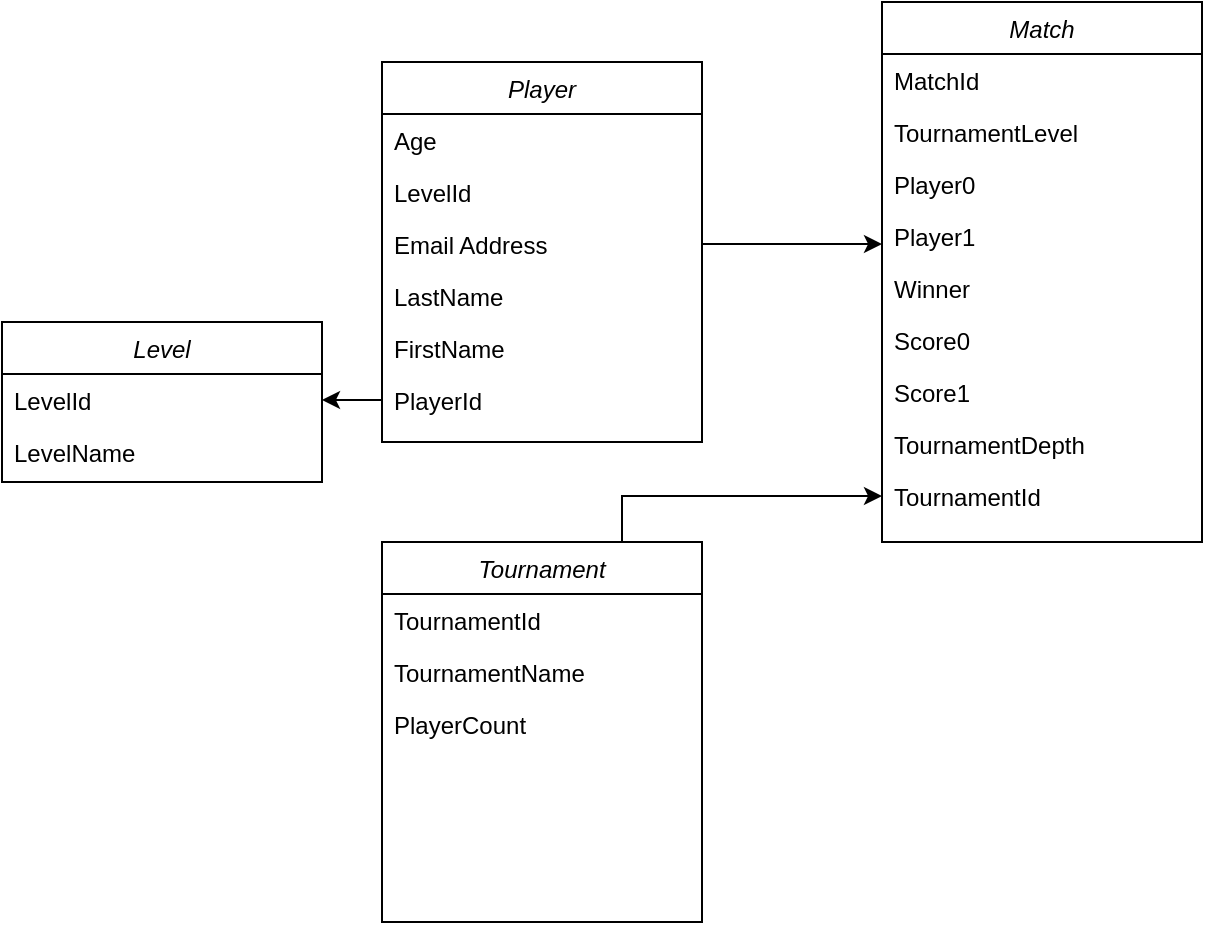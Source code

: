 <mxfile version="20.0.4" type="device"><diagram id="C5RBs43oDa-KdzZeNtuy" name="Page-1"><mxGraphModel dx="1550" dy="816" grid="1" gridSize="10" guides="1" tooltips="1" connect="1" arrows="1" fold="1" page="1" pageScale="1" pageWidth="827" pageHeight="1169" math="0" shadow="0"><root><mxCell id="WIyWlLk6GJQsqaUBKTNV-0"/><mxCell id="WIyWlLk6GJQsqaUBKTNV-1" parent="WIyWlLk6GJQsqaUBKTNV-0"/><mxCell id="zkfFHV4jXpPFQw0GAbJ--0" value="Player" style="swimlane;fontStyle=2;align=center;verticalAlign=top;childLayout=stackLayout;horizontal=1;startSize=26;horizontalStack=0;resizeParent=1;resizeLast=0;collapsible=1;marginBottom=0;rounded=0;shadow=0;strokeWidth=1;" parent="WIyWlLk6GJQsqaUBKTNV-1" vertex="1"><mxGeometry x="210" y="120" width="160" height="190" as="geometry"><mxRectangle x="230" y="140" width="160" height="26" as="alternateBounds"/></mxGeometry></mxCell><mxCell id="7JGBSjSEjL8514EbhpVe-0" value="Age" style="text;align=left;verticalAlign=top;spacingLeft=4;spacingRight=4;overflow=hidden;rotatable=0;points=[[0,0.5],[1,0.5]];portConstraint=eastwest;rounded=0;shadow=0;html=0;" parent="zkfFHV4jXpPFQw0GAbJ--0" vertex="1"><mxGeometry y="26" width="160" height="26" as="geometry"/></mxCell><mxCell id="7JGBSjSEjL8514EbhpVe-1" value="LevelId" style="text;align=left;verticalAlign=top;spacingLeft=4;spacingRight=4;overflow=hidden;rotatable=0;points=[[0,0.5],[1,0.5]];portConstraint=eastwest;rounded=0;shadow=0;html=0;" parent="zkfFHV4jXpPFQw0GAbJ--0" vertex="1"><mxGeometry y="52" width="160" height="26" as="geometry"/></mxCell><mxCell id="zkfFHV4jXpPFQw0GAbJ--3" value="Email Address" style="text;align=left;verticalAlign=top;spacingLeft=4;spacingRight=4;overflow=hidden;rotatable=0;points=[[0,0.5],[1,0.5]];portConstraint=eastwest;rounded=0;shadow=0;html=0;" parent="zkfFHV4jXpPFQw0GAbJ--0" vertex="1"><mxGeometry y="78" width="160" height="26" as="geometry"/></mxCell><mxCell id="zkfFHV4jXpPFQw0GAbJ--2" value="LastName" style="text;align=left;verticalAlign=top;spacingLeft=4;spacingRight=4;overflow=hidden;rotatable=0;points=[[0,0.5],[1,0.5]];portConstraint=eastwest;rounded=0;shadow=0;html=0;" parent="zkfFHV4jXpPFQw0GAbJ--0" vertex="1"><mxGeometry y="104" width="160" height="26" as="geometry"/></mxCell><mxCell id="zkfFHV4jXpPFQw0GAbJ--1" value="FirstName" style="text;align=left;verticalAlign=top;spacingLeft=4;spacingRight=4;overflow=hidden;rotatable=0;points=[[0,0.5],[1,0.5]];portConstraint=eastwest;" parent="zkfFHV4jXpPFQw0GAbJ--0" vertex="1"><mxGeometry y="130" width="160" height="26" as="geometry"/></mxCell><mxCell id="7JGBSjSEjL8514EbhpVe-8" value="PlayerId" style="text;align=left;verticalAlign=top;spacingLeft=4;spacingRight=4;overflow=hidden;rotatable=0;points=[[0,0.5],[1,0.5]];portConstraint=eastwest;" parent="zkfFHV4jXpPFQw0GAbJ--0" vertex="1"><mxGeometry y="156" width="160" height="26" as="geometry"/></mxCell><mxCell id="7JGBSjSEjL8514EbhpVe-2" value="Level" style="swimlane;fontStyle=2;align=center;verticalAlign=top;childLayout=stackLayout;horizontal=1;startSize=26;horizontalStack=0;resizeParent=1;resizeLast=0;collapsible=1;marginBottom=0;rounded=0;shadow=0;strokeWidth=1;" parent="WIyWlLk6GJQsqaUBKTNV-1" vertex="1"><mxGeometry x="20" y="250" width="160" height="80" as="geometry"><mxRectangle x="230" y="140" width="160" height="26" as="alternateBounds"/></mxGeometry></mxCell><mxCell id="7JGBSjSEjL8514EbhpVe-3" value="LevelId" style="text;align=left;verticalAlign=top;spacingLeft=4;spacingRight=4;overflow=hidden;rotatable=0;points=[[0,0.5],[1,0.5]];portConstraint=eastwest;" parent="7JGBSjSEjL8514EbhpVe-2" vertex="1"><mxGeometry y="26" width="160" height="26" as="geometry"/></mxCell><mxCell id="7JGBSjSEjL8514EbhpVe-4" value="LevelName" style="text;align=left;verticalAlign=top;spacingLeft=4;spacingRight=4;overflow=hidden;rotatable=0;points=[[0,0.5],[1,0.5]];portConstraint=eastwest;rounded=0;shadow=0;html=0;" parent="7JGBSjSEjL8514EbhpVe-2" vertex="1"><mxGeometry y="52" width="160" height="26" as="geometry"/></mxCell><mxCell id="7JGBSjSEjL8514EbhpVe-9" style="edgeStyle=orthogonalEdgeStyle;rounded=0;orthogonalLoop=1;jettySize=auto;html=1;exitX=0;exitY=0.5;exitDx=0;exitDy=0;" parent="WIyWlLk6GJQsqaUBKTNV-1" source="7JGBSjSEjL8514EbhpVe-8" target="7JGBSjSEjL8514EbhpVe-3" edge="1"><mxGeometry relative="1" as="geometry"/></mxCell><mxCell id="7JGBSjSEjL8514EbhpVe-28" style="edgeStyle=orthogonalEdgeStyle;rounded=0;orthogonalLoop=1;jettySize=auto;html=1;exitX=0.75;exitY=0;exitDx=0;exitDy=0;entryX=0;entryY=0.5;entryDx=0;entryDy=0;" parent="WIyWlLk6GJQsqaUBKTNV-1" source="7JGBSjSEjL8514EbhpVe-10" target="7JGBSjSEjL8514EbhpVe-26" edge="1"><mxGeometry relative="1" as="geometry"/></mxCell><mxCell id="7JGBSjSEjL8514EbhpVe-10" value="Tournament" style="swimlane;fontStyle=2;align=center;verticalAlign=top;childLayout=stackLayout;horizontal=1;startSize=26;horizontalStack=0;resizeParent=1;resizeLast=0;collapsible=1;marginBottom=0;rounded=0;shadow=0;strokeWidth=1;" parent="WIyWlLk6GJQsqaUBKTNV-1" vertex="1"><mxGeometry x="210" y="360" width="160" height="190" as="geometry"><mxRectangle x="230" y="140" width="160" height="26" as="alternateBounds"/></mxGeometry></mxCell><mxCell id="7JGBSjSEjL8514EbhpVe-11" value="TournamentId" style="text;align=left;verticalAlign=top;spacingLeft=4;spacingRight=4;overflow=hidden;rotatable=0;points=[[0,0.5],[1,0.5]];portConstraint=eastwest;rounded=0;shadow=0;html=0;" parent="7JGBSjSEjL8514EbhpVe-10" vertex="1"><mxGeometry y="26" width="160" height="26" as="geometry"/></mxCell><mxCell id="7JGBSjSEjL8514EbhpVe-12" value="TournamentName" style="text;align=left;verticalAlign=top;spacingLeft=4;spacingRight=4;overflow=hidden;rotatable=0;points=[[0,0.5],[1,0.5]];portConstraint=eastwest;rounded=0;shadow=0;html=0;" parent="7JGBSjSEjL8514EbhpVe-10" vertex="1"><mxGeometry y="52" width="160" height="26" as="geometry"/></mxCell><mxCell id="G7X1MPEqmea9WYXRuaLP-0" value="PlayerCount" style="text;align=left;verticalAlign=top;spacingLeft=4;spacingRight=4;overflow=hidden;rotatable=0;points=[[0,0.5],[1,0.5]];portConstraint=eastwest;rounded=0;shadow=0;html=0;" vertex="1" parent="7JGBSjSEjL8514EbhpVe-10"><mxGeometry y="78" width="160" height="26" as="geometry"/></mxCell><mxCell id="7JGBSjSEjL8514EbhpVe-17" value="Match" style="swimlane;fontStyle=2;align=center;verticalAlign=top;childLayout=stackLayout;horizontal=1;startSize=26;horizontalStack=0;resizeParent=1;resizeLast=0;collapsible=1;marginBottom=0;rounded=0;shadow=0;strokeWidth=1;" parent="WIyWlLk6GJQsqaUBKTNV-1" vertex="1"><mxGeometry x="460" y="90" width="160" height="270" as="geometry"><mxRectangle x="230" y="140" width="160" height="26" as="alternateBounds"/></mxGeometry></mxCell><mxCell id="7JGBSjSEjL8514EbhpVe-18" value="MatchId" style="text;align=left;verticalAlign=top;spacingLeft=4;spacingRight=4;overflow=hidden;rotatable=0;points=[[0,0.5],[1,0.5]];portConstraint=eastwest;rounded=0;shadow=0;html=0;" parent="7JGBSjSEjL8514EbhpVe-17" vertex="1"><mxGeometry y="26" width="160" height="26" as="geometry"/></mxCell><mxCell id="7JGBSjSEjL8514EbhpVe-19" value="TournamentLevel" style="text;align=left;verticalAlign=top;spacingLeft=4;spacingRight=4;overflow=hidden;rotatable=0;points=[[0,0.5],[1,0.5]];portConstraint=eastwest;rounded=0;shadow=0;html=0;" parent="7JGBSjSEjL8514EbhpVe-17" vertex="1"><mxGeometry y="52" width="160" height="26" as="geometry"/></mxCell><mxCell id="7JGBSjSEjL8514EbhpVe-20" value="Player0" style="text;align=left;verticalAlign=top;spacingLeft=4;spacingRight=4;overflow=hidden;rotatable=0;points=[[0,0.5],[1,0.5]];portConstraint=eastwest;rounded=0;shadow=0;html=0;" parent="7JGBSjSEjL8514EbhpVe-17" vertex="1"><mxGeometry y="78" width="160" height="26" as="geometry"/></mxCell><mxCell id="7JGBSjSEjL8514EbhpVe-21" value="Player1" style="text;align=left;verticalAlign=top;spacingLeft=4;spacingRight=4;overflow=hidden;rotatable=0;points=[[0,0.5],[1,0.5]];portConstraint=eastwest;rounded=0;shadow=0;html=0;" parent="7JGBSjSEjL8514EbhpVe-17" vertex="1"><mxGeometry y="104" width="160" height="26" as="geometry"/></mxCell><mxCell id="7JGBSjSEjL8514EbhpVe-22" value="Winner" style="text;align=left;verticalAlign=top;spacingLeft=4;spacingRight=4;overflow=hidden;rotatable=0;points=[[0,0.5],[1,0.5]];portConstraint=eastwest;" parent="7JGBSjSEjL8514EbhpVe-17" vertex="1"><mxGeometry y="130" width="160" height="26" as="geometry"/></mxCell><mxCell id="7JGBSjSEjL8514EbhpVe-23" value="Score0&#xA;" style="text;align=left;verticalAlign=top;spacingLeft=4;spacingRight=4;overflow=hidden;rotatable=0;points=[[0,0.5],[1,0.5]];portConstraint=eastwest;" parent="7JGBSjSEjL8514EbhpVe-17" vertex="1"><mxGeometry y="156" width="160" height="26" as="geometry"/></mxCell><mxCell id="7JGBSjSEjL8514EbhpVe-24" value="Score1" style="text;align=left;verticalAlign=top;spacingLeft=4;spacingRight=4;overflow=hidden;rotatable=0;points=[[0,0.5],[1,0.5]];portConstraint=eastwest;" parent="7JGBSjSEjL8514EbhpVe-17" vertex="1"><mxGeometry y="182" width="160" height="26" as="geometry"/></mxCell><mxCell id="7JGBSjSEjL8514EbhpVe-25" value="TournamentDepth" style="text;align=left;verticalAlign=top;spacingLeft=4;spacingRight=4;overflow=hidden;rotatable=0;points=[[0,0.5],[1,0.5]];portConstraint=eastwest;rounded=0;shadow=0;html=0;" parent="7JGBSjSEjL8514EbhpVe-17" vertex="1"><mxGeometry y="208" width="160" height="26" as="geometry"/></mxCell><mxCell id="7JGBSjSEjL8514EbhpVe-26" value="TournamentId" style="text;align=left;verticalAlign=top;spacingLeft=4;spacingRight=4;overflow=hidden;rotatable=0;points=[[0,0.5],[1,0.5]];portConstraint=eastwest;rounded=0;shadow=0;html=0;" parent="7JGBSjSEjL8514EbhpVe-17" vertex="1"><mxGeometry y="234" width="160" height="26" as="geometry"/></mxCell><mxCell id="7JGBSjSEjL8514EbhpVe-27" style="edgeStyle=orthogonalEdgeStyle;rounded=0;orthogonalLoop=1;jettySize=auto;html=1;exitX=1;exitY=0.5;exitDx=0;exitDy=0;" parent="WIyWlLk6GJQsqaUBKTNV-1" source="zkfFHV4jXpPFQw0GAbJ--3" edge="1"><mxGeometry relative="1" as="geometry"><mxPoint x="460" y="211" as="targetPoint"/></mxGeometry></mxCell></root></mxGraphModel></diagram></mxfile>